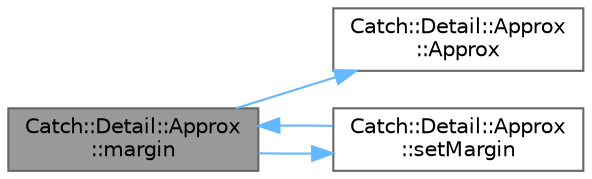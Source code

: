 digraph "Catch::Detail::Approx::margin"
{
 // LATEX_PDF_SIZE
  bgcolor="transparent";
  edge [fontname=Helvetica,fontsize=10,labelfontname=Helvetica,labelfontsize=10];
  node [fontname=Helvetica,fontsize=10,shape=box,height=0.2,width=0.4];
  rankdir="LR";
  Node1 [id="Node000001",label="Catch::Detail::Approx\l::margin",height=0.2,width=0.4,color="gray40", fillcolor="grey60", style="filled", fontcolor="black",tooltip=" "];
  Node1 -> Node2 [id="edge1_Node000001_Node000002",color="steelblue1",style="solid",tooltip=" "];
  Node2 [id="Node000002",label="Catch::Detail::Approx\l::Approx",height=0.2,width=0.4,color="grey40", fillcolor="white", style="filled",URL="$class_catch_1_1_detail_1_1_approx.html#a1a8618ea8db08c66bd3d9fe8f74b957a",tooltip=" "];
  Node1 -> Node3 [id="edge2_Node000001_Node000003",color="steelblue1",style="solid",tooltip=" "];
  Node3 [id="Node000003",label="Catch::Detail::Approx\l::setMargin",height=0.2,width=0.4,color="grey40", fillcolor="white", style="filled",URL="$class_catch_1_1_detail_1_1_approx.html#aff04b8b32edc707138eb395ed45ec576",tooltip=" "];
  Node3 -> Node1 [id="edge3_Node000003_Node000001",color="steelblue1",style="solid",tooltip=" "];
}
